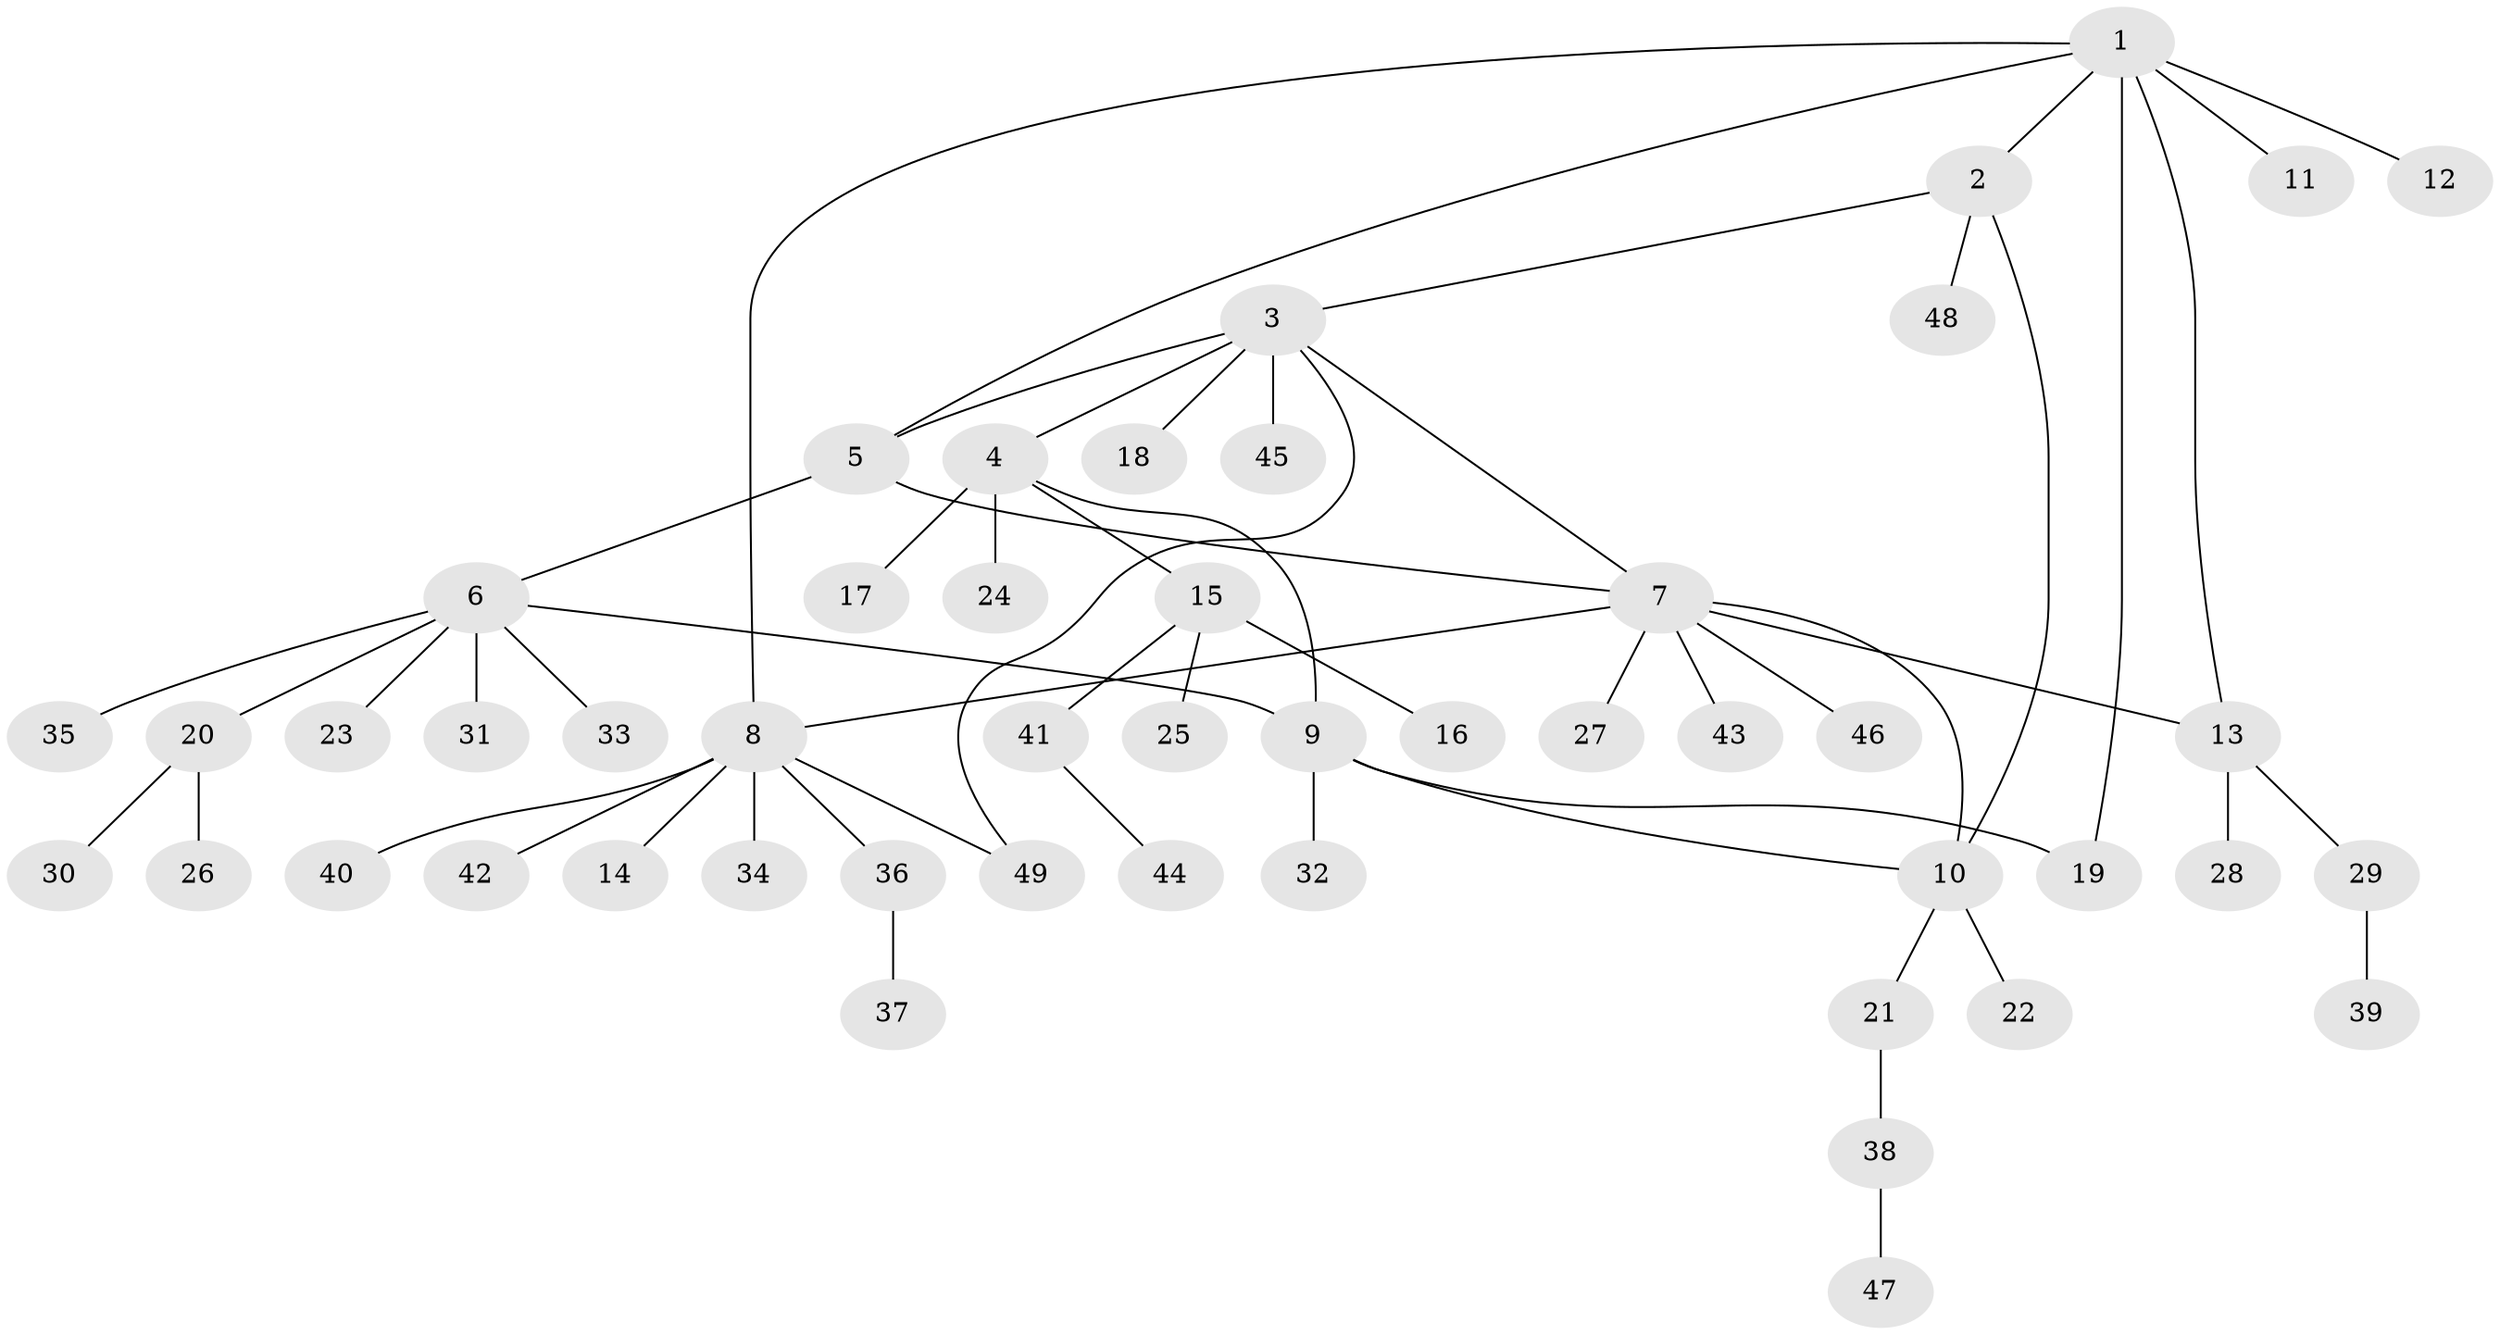 // Generated by graph-tools (version 1.1) at 2025/26/03/09/25 03:26:43]
// undirected, 49 vertices, 57 edges
graph export_dot {
graph [start="1"]
  node [color=gray90,style=filled];
  1;
  2;
  3;
  4;
  5;
  6;
  7;
  8;
  9;
  10;
  11;
  12;
  13;
  14;
  15;
  16;
  17;
  18;
  19;
  20;
  21;
  22;
  23;
  24;
  25;
  26;
  27;
  28;
  29;
  30;
  31;
  32;
  33;
  34;
  35;
  36;
  37;
  38;
  39;
  40;
  41;
  42;
  43;
  44;
  45;
  46;
  47;
  48;
  49;
  1 -- 2;
  1 -- 5;
  1 -- 8;
  1 -- 11;
  1 -- 12;
  1 -- 13;
  1 -- 19;
  2 -- 3;
  2 -- 10;
  2 -- 48;
  3 -- 4;
  3 -- 5;
  3 -- 7;
  3 -- 18;
  3 -- 45;
  3 -- 49;
  4 -- 9;
  4 -- 15;
  4 -- 17;
  4 -- 24;
  5 -- 6;
  5 -- 7;
  6 -- 9;
  6 -- 20;
  6 -- 23;
  6 -- 31;
  6 -- 33;
  6 -- 35;
  7 -- 8;
  7 -- 10;
  7 -- 13;
  7 -- 27;
  7 -- 43;
  7 -- 46;
  8 -- 14;
  8 -- 34;
  8 -- 36;
  8 -- 40;
  8 -- 42;
  8 -- 49;
  9 -- 10;
  9 -- 19;
  9 -- 32;
  10 -- 21;
  10 -- 22;
  13 -- 28;
  13 -- 29;
  15 -- 16;
  15 -- 25;
  15 -- 41;
  20 -- 26;
  20 -- 30;
  21 -- 38;
  29 -- 39;
  36 -- 37;
  38 -- 47;
  41 -- 44;
}
